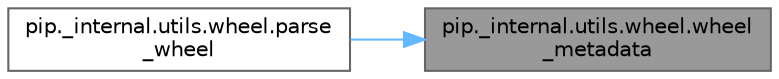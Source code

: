 digraph "pip._internal.utils.wheel.wheel_metadata"
{
 // LATEX_PDF_SIZE
  bgcolor="transparent";
  edge [fontname=Helvetica,fontsize=10,labelfontname=Helvetica,labelfontsize=10];
  node [fontname=Helvetica,fontsize=10,shape=box,height=0.2,width=0.4];
  rankdir="RL";
  Node1 [id="Node000001",label="pip._internal.utils.wheel.wheel\l_metadata",height=0.2,width=0.4,color="gray40", fillcolor="grey60", style="filled", fontcolor="black",tooltip=" "];
  Node1 -> Node2 [id="edge1_Node000001_Node000002",dir="back",color="steelblue1",style="solid",tooltip=" "];
  Node2 [id="Node000002",label="pip._internal.utils.wheel.parse\l_wheel",height=0.2,width=0.4,color="grey40", fillcolor="white", style="filled",URL="$namespacepip_1_1__internal_1_1utils_1_1wheel.html#a7c8d22f8f11fcf598028f89a45452b62",tooltip=" "];
}
